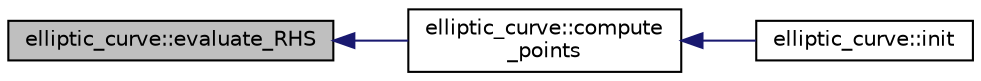 digraph "elliptic_curve::evaluate_RHS"
{
  edge [fontname="Helvetica",fontsize="10",labelfontname="Helvetica",labelfontsize="10"];
  node [fontname="Helvetica",fontsize="10",shape=record];
  rankdir="LR";
  Node203 [label="elliptic_curve::evaluate_RHS",height=0.2,width=0.4,color="black", fillcolor="grey75", style="filled", fontcolor="black"];
  Node203 -> Node204 [dir="back",color="midnightblue",fontsize="10",style="solid",fontname="Helvetica"];
  Node204 [label="elliptic_curve::compute\l_points",height=0.2,width=0.4,color="black", fillcolor="white", style="filled",URL="$d3/dea/classelliptic__curve.html#a07f848c282b8e731d9e99e9b358d5a9a"];
  Node204 -> Node205 [dir="back",color="midnightblue",fontsize="10",style="solid",fontname="Helvetica"];
  Node205 [label="elliptic_curve::init",height=0.2,width=0.4,color="black", fillcolor="white", style="filled",URL="$d3/dea/classelliptic__curve.html#a0146cb7d2585f1e15e49d77a7496190f"];
}
